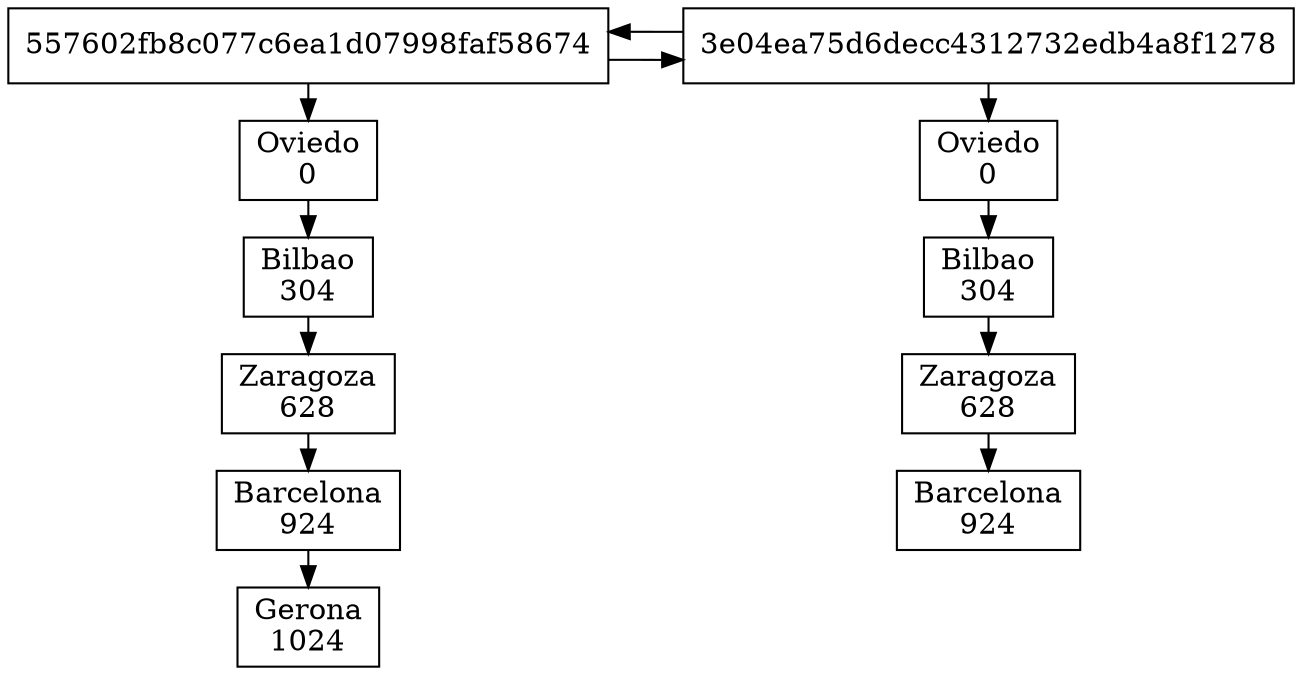 digraph BlockChain{ 
node[shape=box]; 
rankdir = LR; 

"18894468"[label = "557602fb8c077c6ea1d07998faf58674"] 
"8605796"[label = "3e04ea75d6decc4312732edb4a8f1278"] 
"18894468"->"8605796"; 
"8605796"->"18894468"; 

subgraph ruta_18894468{ 
rank=same; 
"Oviedo_18894468"[label="Oviedo&#92;n0"]; 
"Bilbao_18894468"[label="Bilbao&#92;n304"]; 
"Zaragoza_18894468"[label="Zaragoza&#92;n628"]; 
"Barcelona_18894468"[label="Barcelona&#92;n924"]; 
"Gerona_18894468"[label="Gerona&#92;n1024"]; 

"Oviedo_18894468"->"Bilbao_18894468"; 
"Bilbao_18894468"->"Zaragoza_18894468"; 
"Zaragoza_18894468"->"Barcelona_18894468"; 
"Barcelona_18894468"->"Gerona_18894468"; 
}
subgraph ruta_8605796{ 
rank=same; 
"Oviedo_8605796"[label="Oviedo&#92;n0"]; 
"Bilbao_8605796"[label="Bilbao&#92;n304"]; 
"Zaragoza_8605796"[label="Zaragoza&#92;n628"]; 
"Barcelona_8605796"[label="Barcelona&#92;n924"]; 

"Oviedo_8605796"->"Bilbao_8605796"; 
"Bilbao_8605796"->"Zaragoza_8605796"; 
"Zaragoza_8605796"->"Barcelona_8605796"; 
}
{rank=same "18894468" "Oviedo_18894468"} 
"18894468"->"Oviedo_18894468"; 
{rank=same "8605796" "Oviedo_8605796"} 
"8605796"->"Oviedo_8605796"; 

}